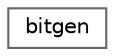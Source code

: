 digraph "Graphical Class Hierarchy"
{
 // LATEX_PDF_SIZE
  bgcolor="transparent";
  edge [fontname=Helvetica,fontsize=10,labelfontname=Helvetica,labelfontsize=10];
  node [fontname=Helvetica,fontsize=10,shape=box,height=0.2,width=0.4];
  rankdir="LR";
  Node0 [id="Node000000",label="bitgen",height=0.2,width=0.4,color="grey40", fillcolor="white", style="filled",URL="$df/d79/structbitgen.html",tooltip=" "];
}
